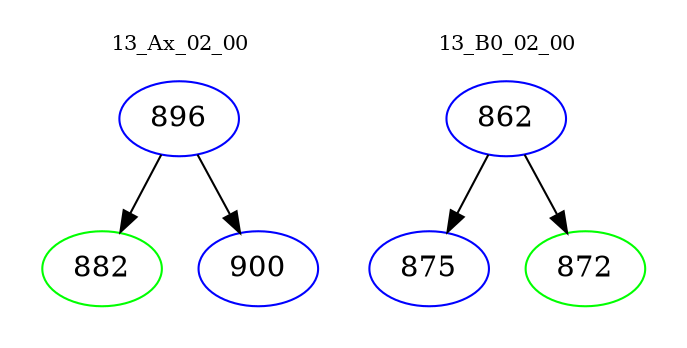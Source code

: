 digraph{
subgraph cluster_0 {
color = white
label = "13_Ax_02_00";
fontsize=10;
T0_896 [label="896", color="blue"]
T0_896 -> T0_882 [color="black"]
T0_882 [label="882", color="green"]
T0_896 -> T0_900 [color="black"]
T0_900 [label="900", color="blue"]
}
subgraph cluster_1 {
color = white
label = "13_B0_02_00";
fontsize=10;
T1_862 [label="862", color="blue"]
T1_862 -> T1_875 [color="black"]
T1_875 [label="875", color="blue"]
T1_862 -> T1_872 [color="black"]
T1_872 [label="872", color="green"]
}
}
